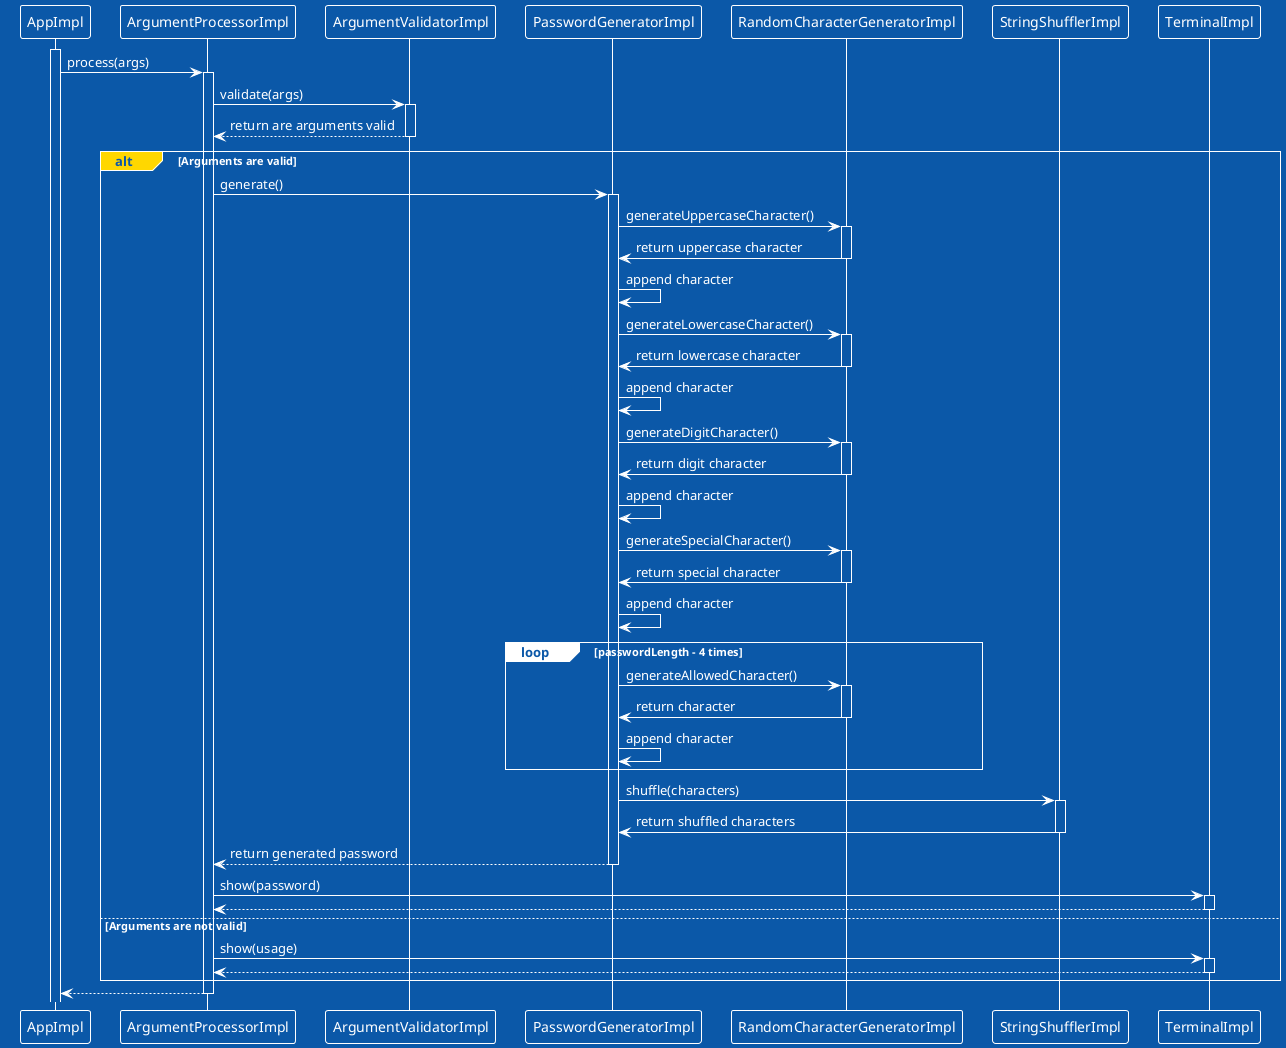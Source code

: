 @startuml Sequence
!theme amiga
participant AppImpl as app
participant ArgumentProcessorImpl as argumentProcessor
participant ArgumentValidatorImpl as argumentValidator
participant PasswordGeneratorImpl as passwordGenerator
participant RandomCharacterGeneratorImpl as randomCharacterGenerator
participant StringShufflerImpl as stringShuffler
participant TerminalImpl as terminal

activate app

app -> argumentProcessor: process(args)
activate argumentProcessor

argumentProcessor -> argumentValidator: validate(args)
activate argumentValidator
argumentProcessor <-- argumentValidator: return are arguments valid
deactivate argumentValidator

alt#Gold Arguments are valid
    argumentProcessor -> passwordGenerator: generate()
    activate passwordGenerator

    passwordGenerator -> randomCharacterGenerator: generateUppercaseCharacter()
    activate randomCharacterGenerator

    randomCharacterGenerator -> passwordGenerator: return uppercase character
    deactivate randomCharacterGenerator
    passwordGenerator -> passwordGenerator: append character

    passwordGenerator -> randomCharacterGenerator: generateLowercaseCharacter()
    activate randomCharacterGenerator

    randomCharacterGenerator -> passwordGenerator: return lowercase character
    deactivate randomCharacterGenerator
    passwordGenerator -> passwordGenerator: append character

    passwordGenerator -> randomCharacterGenerator: generateDigitCharacter()
    activate randomCharacterGenerator

    randomCharacterGenerator -> passwordGenerator: return digit character
    deactivate randomCharacterGenerator
    passwordGenerator -> passwordGenerator: append character

    passwordGenerator -> randomCharacterGenerator: generateSpecialCharacter()
    activate randomCharacterGenerator

    randomCharacterGenerator -> passwordGenerator: return special character
    deactivate randomCharacterGenerator
    passwordGenerator -> passwordGenerator: append character

    loop passwordLength - 4 times
        passwordGenerator -> randomCharacterGenerator: generateAllowedCharacter()
        activate randomCharacterGenerator

        randomCharacterGenerator -> passwordGenerator: return character
        deactivate randomCharacterGenerator
        passwordGenerator -> passwordGenerator: append character
    end

    passwordGenerator -> stringShuffler: shuffle(characters)
    activate stringShuffler

    stringShuffler -> passwordGenerator: return shuffled characters
    deactivate stringShuffler

    argumentProcessor <-- passwordGenerator: return generated password
    deactivate passwordGenerator

    argumentProcessor -> terminal: show(password)
    activate terminal
    argumentProcessor <-- terminal
    deactivate terminal

else Arguments are not valid
    argumentProcessor -> terminal: show(usage)
    activate terminal
    argumentProcessor <-- terminal
    deactivate terminal
end

app <-- argumentProcessor
deactivate argumentProcessor

@enduml